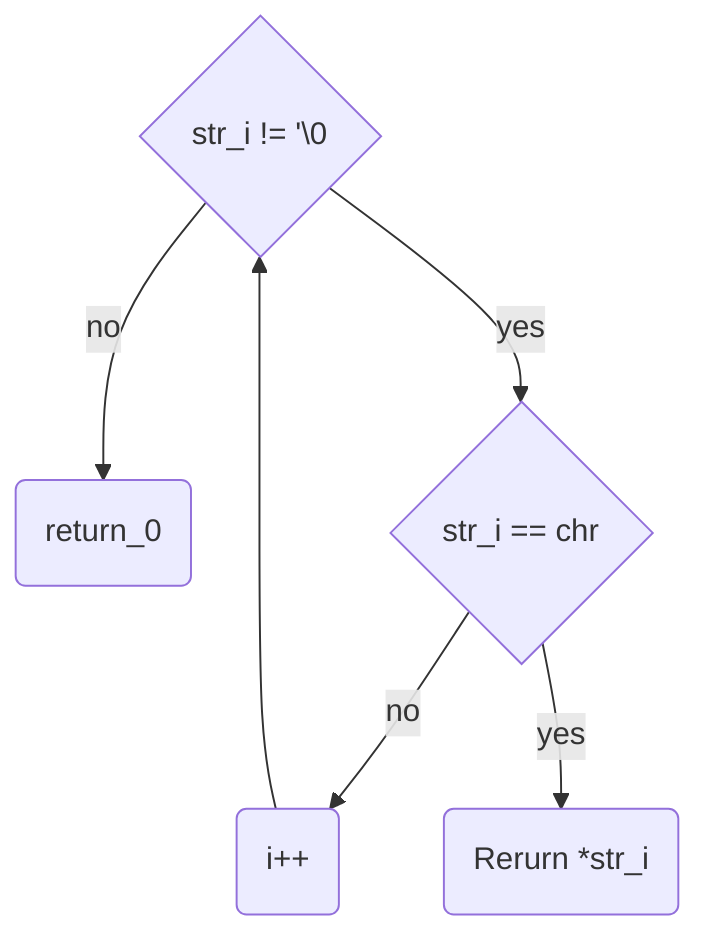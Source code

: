 flowchart TD
  A{str_i != '\0} -- no --> E(return_0) 
  A -- yes --> B{str_i == chr}
  B -- no -->C(i++)-->A
  B -- yes -->D(Rerurn *str_i)